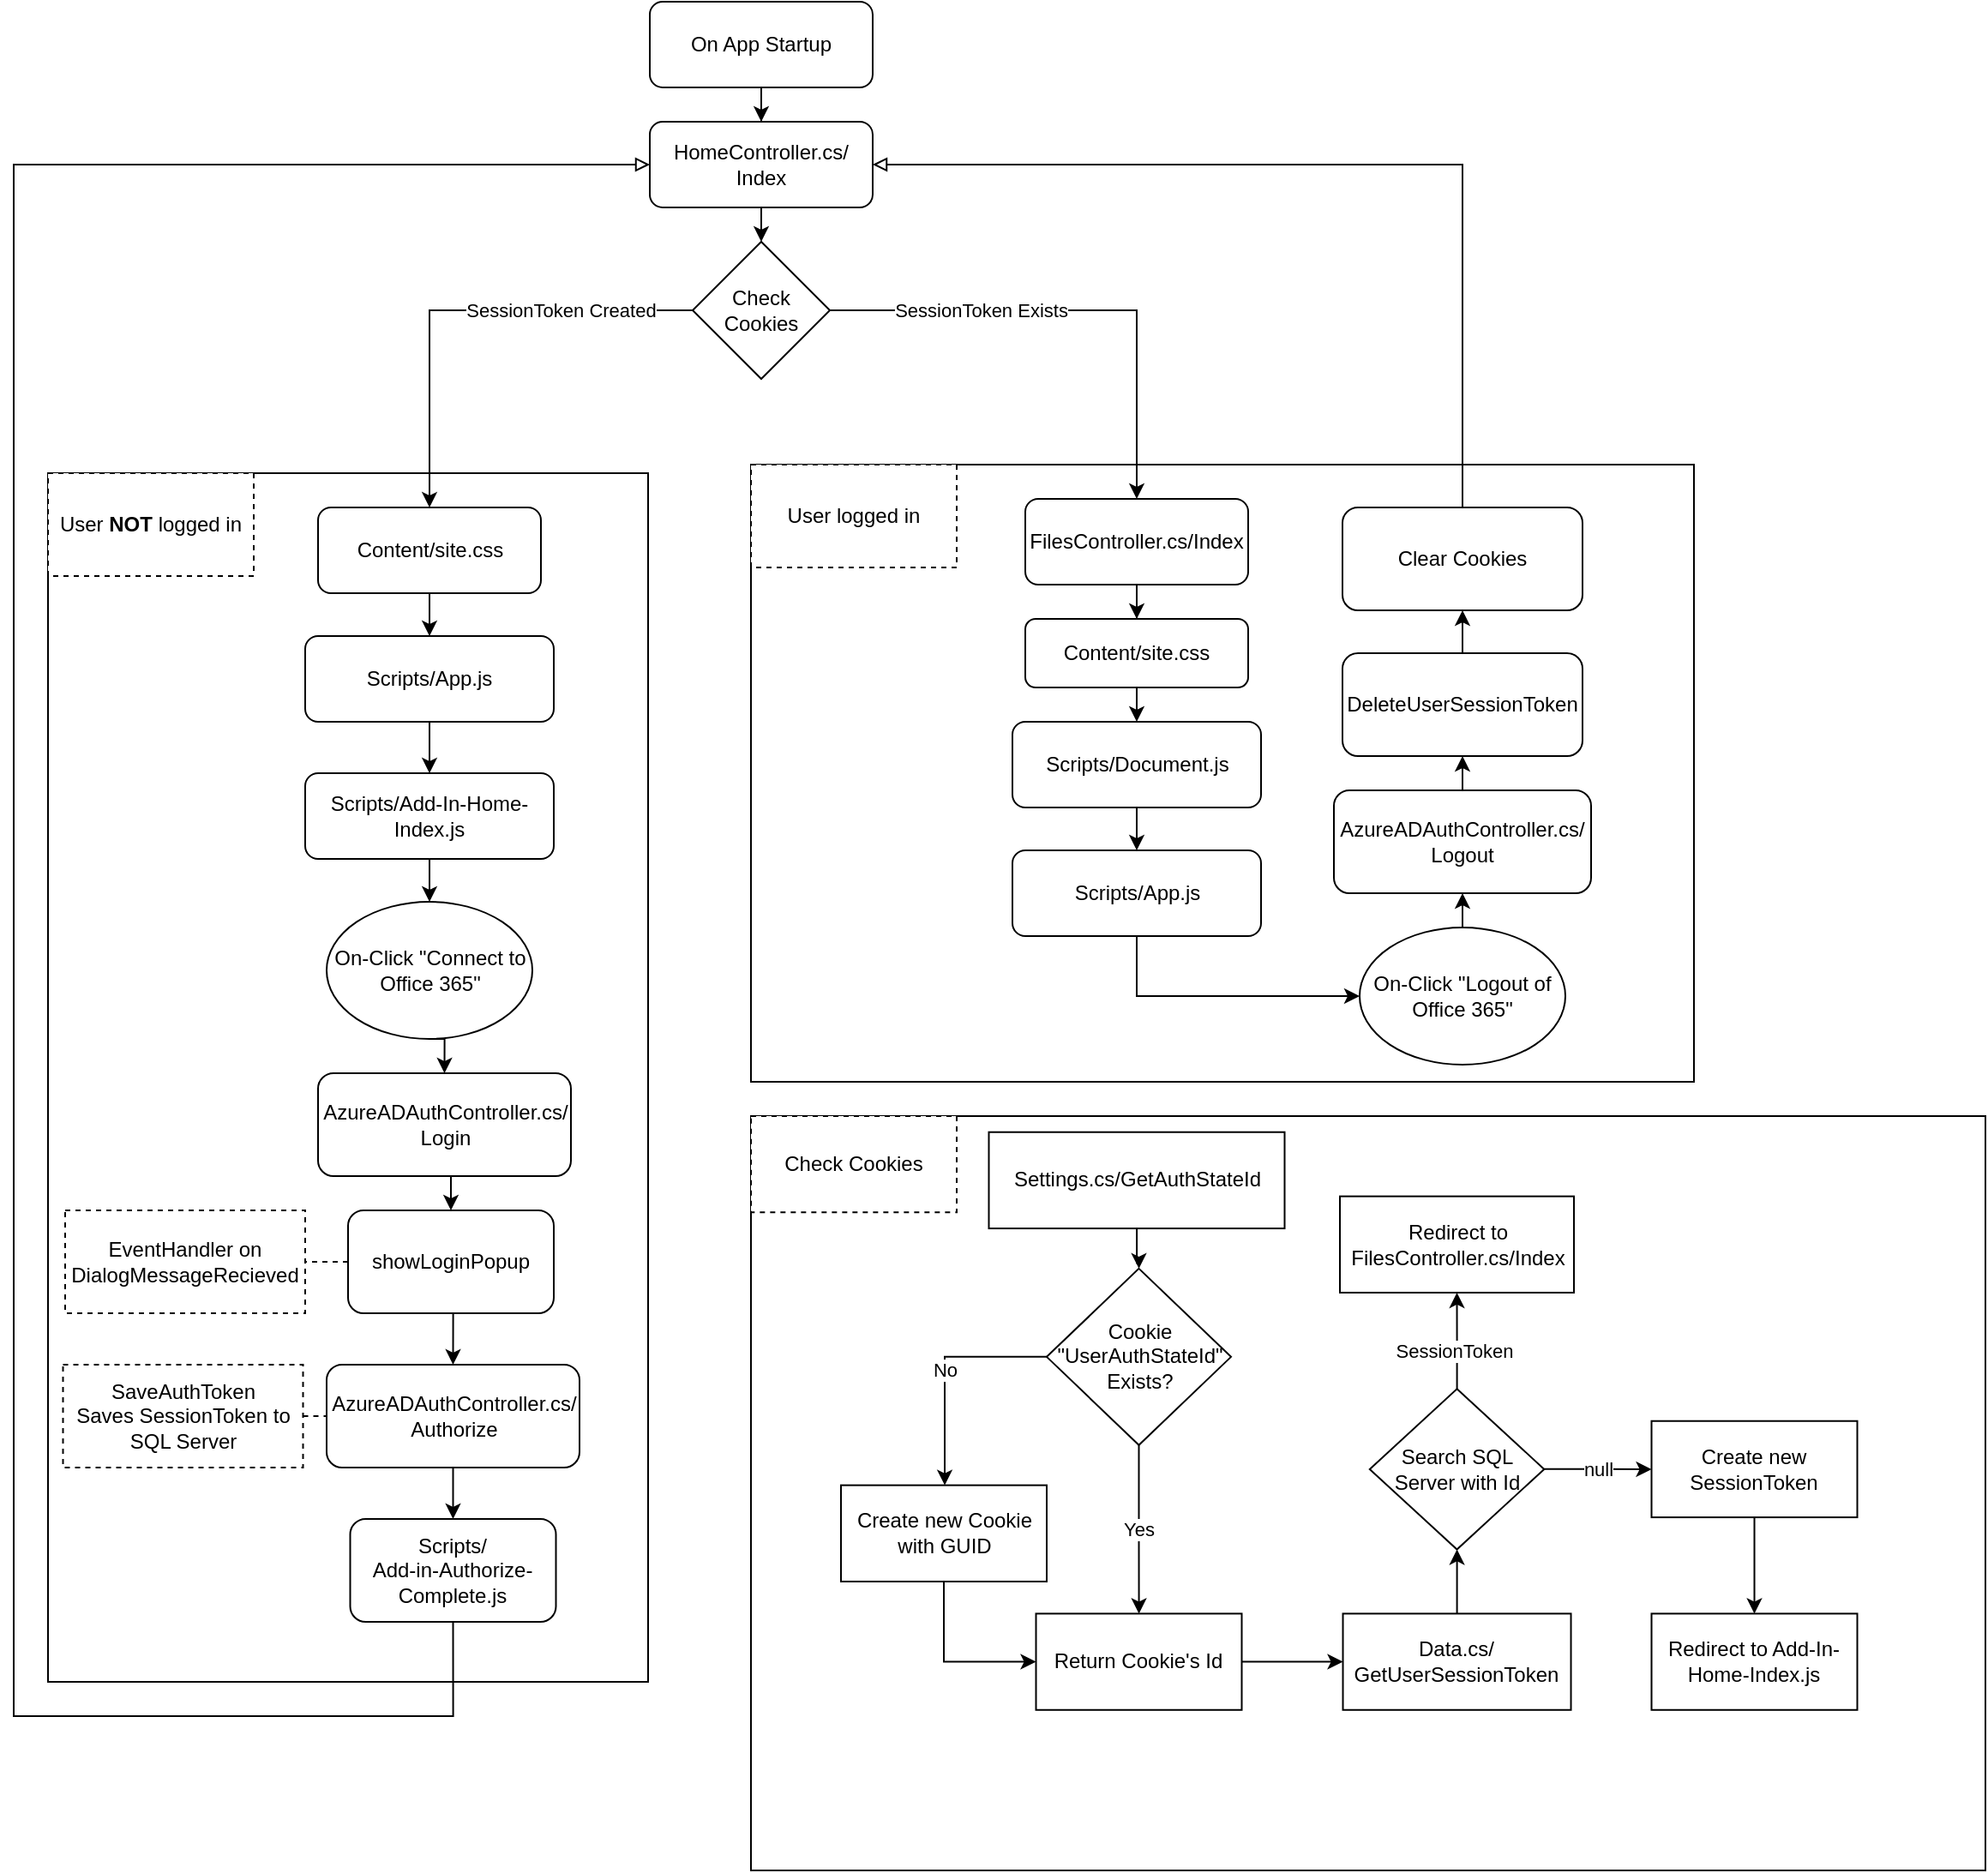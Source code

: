 <mxfile version="13.6.5" type="google"><diagram id="C5RBs43oDa-KdzZeNtuy" name="Page-1"><mxGraphModel dx="1673" dy="934" grid="1" gridSize="10" guides="1" tooltips="1" connect="1" arrows="1" fold="1" page="1" pageScale="1" pageWidth="827" pageHeight="1169" math="0" shadow="0"><root><mxCell id="WIyWlLk6GJQsqaUBKTNV-0"/><mxCell id="WIyWlLk6GJQsqaUBKTNV-1" parent="WIyWlLk6GJQsqaUBKTNV-0"/><mxCell id="EY8J4GcZFQwgd5Wd9czd-24" value="" style="rounded=0;whiteSpace=wrap;html=1;" vertex="1" parent="WIyWlLk6GJQsqaUBKTNV-1"><mxGeometry x="450" y="300" width="550" height="360" as="geometry"/></mxCell><mxCell id="EY8J4GcZFQwgd5Wd9czd-18" value="" style="rounded=0;whiteSpace=wrap;html=1;" vertex="1" parent="WIyWlLk6GJQsqaUBKTNV-1"><mxGeometry x="40" y="305" width="350" height="705" as="geometry"/></mxCell><mxCell id="EY8J4GcZFQwgd5Wd9czd-15" value="" style="edgeStyle=orthogonalEdgeStyle;rounded=0;orthogonalLoop=1;jettySize=auto;html=1;" edge="1" parent="WIyWlLk6GJQsqaUBKTNV-1" source="EY8J4GcZFQwgd5Wd9czd-4" target="EY8J4GcZFQwgd5Wd9czd-14"><mxGeometry relative="1" as="geometry"/></mxCell><mxCell id="EY8J4GcZFQwgd5Wd9czd-4" value="On App Startup" style="rounded=1;whiteSpace=wrap;html=1;fontSize=12;glass=0;strokeWidth=1;shadow=0;" vertex="1" parent="WIyWlLk6GJQsqaUBKTNV-1"><mxGeometry x="391" y="30" width="130" height="50" as="geometry"/></mxCell><mxCell id="EY8J4GcZFQwgd5Wd9czd-97" style="edgeStyle=orthogonalEdgeStyle;rounded=0;orthogonalLoop=1;jettySize=auto;html=1;exitX=0.5;exitY=1;exitDx=0;exitDy=0;entryX=0.5;entryY=0;entryDx=0;entryDy=0;endArrow=classic;endFill=1;" edge="1" parent="WIyWlLk6GJQsqaUBKTNV-1" source="EY8J4GcZFQwgd5Wd9czd-14" target="EY8J4GcZFQwgd5Wd9czd-50"><mxGeometry relative="1" as="geometry"/></mxCell><mxCell id="EY8J4GcZFQwgd5Wd9czd-14" value="HomeController.cs/&lt;br&gt;Index" style="rounded=1;whiteSpace=wrap;html=1;fontSize=12;glass=0;strokeWidth=1;shadow=0;" vertex="1" parent="WIyWlLk6GJQsqaUBKTNV-1"><mxGeometry x="391" y="100" width="130" height="50" as="geometry"/></mxCell><mxCell id="EY8J4GcZFQwgd5Wd9czd-20" value="" style="edgeStyle=orthogonalEdgeStyle;rounded=0;orthogonalLoop=1;jettySize=auto;html=1;entryX=0.5;entryY=0;entryDx=0;entryDy=0;" edge="1" parent="WIyWlLk6GJQsqaUBKTNV-1" source="EY8J4GcZFQwgd5Wd9czd-16" target="EY8J4GcZFQwgd5Wd9czd-45"><mxGeometry relative="1" as="geometry"><mxPoint x="262.5" y="395" as="targetPoint"/></mxGeometry></mxCell><mxCell id="EY8J4GcZFQwgd5Wd9czd-16" value="Content/site.css" style="rounded=1;whiteSpace=wrap;html=1;fontSize=12;glass=0;strokeWidth=1;shadow=0;" vertex="1" parent="WIyWlLk6GJQsqaUBKTNV-1"><mxGeometry x="197.5" y="325" width="130" height="50" as="geometry"/></mxCell><mxCell id="EY8J4GcZFQwgd5Wd9czd-21" value="User &lt;b&gt;NOT &lt;/b&gt;logged in" style="rounded=0;whiteSpace=wrap;html=1;dashed=1;" vertex="1" parent="WIyWlLk6GJQsqaUBKTNV-1"><mxGeometry x="40" y="305" width="120" height="60" as="geometry"/></mxCell><mxCell id="EY8J4GcZFQwgd5Wd9czd-82" value="" style="edgeStyle=orthogonalEdgeStyle;rounded=0;orthogonalLoop=1;jettySize=auto;html=1;" edge="1" parent="WIyWlLk6GJQsqaUBKTNV-1" source="EY8J4GcZFQwgd5Wd9czd-22" target="EY8J4GcZFQwgd5Wd9czd-81"><mxGeometry relative="1" as="geometry"/></mxCell><mxCell id="EY8J4GcZFQwgd5Wd9czd-22" value="Scripts/Add-In-Home-Index.js" style="rounded=1;whiteSpace=wrap;html=1;fontSize=12;glass=0;strokeWidth=1;shadow=0;" vertex="1" parent="WIyWlLk6GJQsqaUBKTNV-1"><mxGeometry x="190" y="480" width="145" height="50" as="geometry"/></mxCell><mxCell id="EY8J4GcZFQwgd5Wd9czd-25" value="User logged in" style="rounded=0;whiteSpace=wrap;html=1;dashed=1;" vertex="1" parent="WIyWlLk6GJQsqaUBKTNV-1"><mxGeometry x="450" y="300" width="120" height="60" as="geometry"/></mxCell><mxCell id="EY8J4GcZFQwgd5Wd9czd-31" value="" style="edgeStyle=orthogonalEdgeStyle;rounded=0;orthogonalLoop=1;jettySize=auto;html=1;" edge="1" parent="WIyWlLk6GJQsqaUBKTNV-1" source="EY8J4GcZFQwgd5Wd9czd-28" target="EY8J4GcZFQwgd5Wd9czd-30"><mxGeometry relative="1" as="geometry"/></mxCell><mxCell id="EY8J4GcZFQwgd5Wd9czd-28" value="FilesController.cs/Index" style="rounded=1;whiteSpace=wrap;html=1;fontSize=12;glass=0;strokeWidth=1;shadow=0;" vertex="1" parent="WIyWlLk6GJQsqaUBKTNV-1"><mxGeometry x="610" y="320" width="130" height="50" as="geometry"/></mxCell><mxCell id="EY8J4GcZFQwgd5Wd9czd-33" style="edgeStyle=orthogonalEdgeStyle;rounded=0;orthogonalLoop=1;jettySize=auto;html=1;exitX=0.5;exitY=1;exitDx=0;exitDy=0;entryX=0.5;entryY=0;entryDx=0;entryDy=0;" edge="1" parent="WIyWlLk6GJQsqaUBKTNV-1" source="EY8J4GcZFQwgd5Wd9czd-30"><mxGeometry relative="1" as="geometry"><mxPoint x="675" y="450" as="targetPoint"/></mxGeometry></mxCell><mxCell id="EY8J4GcZFQwgd5Wd9czd-30" value="Content/site.css" style="rounded=1;whiteSpace=wrap;html=1;fontSize=12;glass=0;strokeWidth=1;shadow=0;" vertex="1" parent="WIyWlLk6GJQsqaUBKTNV-1"><mxGeometry x="610" y="390" width="130" height="40" as="geometry"/></mxCell><mxCell id="EY8J4GcZFQwgd5Wd9czd-116" style="edgeStyle=orthogonalEdgeStyle;rounded=0;orthogonalLoop=1;jettySize=auto;html=1;exitX=0.5;exitY=1;exitDx=0;exitDy=0;entryX=0;entryY=0.5;entryDx=0;entryDy=0;endArrow=classic;endFill=1;" edge="1" parent="WIyWlLk6GJQsqaUBKTNV-1" source="EY8J4GcZFQwgd5Wd9czd-34" target="EY8J4GcZFQwgd5Wd9czd-90"><mxGeometry relative="1" as="geometry"/></mxCell><mxCell id="EY8J4GcZFQwgd5Wd9czd-34" value="Scripts/App.js" style="rounded=1;whiteSpace=wrap;html=1;fontSize=12;glass=0;strokeWidth=1;shadow=0;" vertex="1" parent="WIyWlLk6GJQsqaUBKTNV-1"><mxGeometry x="602.5" y="525" width="145" height="50" as="geometry"/></mxCell><mxCell id="EY8J4GcZFQwgd5Wd9czd-41" style="edgeStyle=orthogonalEdgeStyle;rounded=0;orthogonalLoop=1;jettySize=auto;html=1;exitX=0.5;exitY=1;exitDx=0;exitDy=0;entryX=0.5;entryY=0;entryDx=0;entryDy=0;" edge="1" parent="WIyWlLk6GJQsqaUBKTNV-1" source="EY8J4GcZFQwgd5Wd9czd-39" target="EY8J4GcZFQwgd5Wd9czd-34"><mxGeometry relative="1" as="geometry"/></mxCell><mxCell id="EY8J4GcZFQwgd5Wd9czd-39" value="Scripts/Document.js" style="rounded=1;whiteSpace=wrap;html=1;fontSize=12;glass=0;strokeWidth=1;shadow=0;" vertex="1" parent="WIyWlLk6GJQsqaUBKTNV-1"><mxGeometry x="602.5" y="450" width="145" height="50" as="geometry"/></mxCell><mxCell id="EY8J4GcZFQwgd5Wd9czd-47" style="edgeStyle=orthogonalEdgeStyle;rounded=0;orthogonalLoop=1;jettySize=auto;html=1;exitX=0.5;exitY=1;exitDx=0;exitDy=0;entryX=0.5;entryY=0;entryDx=0;entryDy=0;" edge="1" parent="WIyWlLk6GJQsqaUBKTNV-1" source="EY8J4GcZFQwgd5Wd9czd-45" target="EY8J4GcZFQwgd5Wd9czd-22"><mxGeometry relative="1" as="geometry"/></mxCell><mxCell id="EY8J4GcZFQwgd5Wd9czd-45" value="Scripts/App.js" style="rounded=1;whiteSpace=wrap;html=1;fontSize=12;glass=0;strokeWidth=1;shadow=0;" vertex="1" parent="WIyWlLk6GJQsqaUBKTNV-1"><mxGeometry x="190" y="400" width="145" height="50" as="geometry"/></mxCell><mxCell id="EY8J4GcZFQwgd5Wd9czd-52" style="edgeStyle=orthogonalEdgeStyle;rounded=0;orthogonalLoop=1;jettySize=auto;html=1;exitX=1;exitY=0.5;exitDx=0;exitDy=0;entryX=0.5;entryY=0;entryDx=0;entryDy=0;" edge="1" parent="WIyWlLk6GJQsqaUBKTNV-1" source="EY8J4GcZFQwgd5Wd9czd-50" target="EY8J4GcZFQwgd5Wd9czd-28"><mxGeometry relative="1" as="geometry"/></mxCell><mxCell id="EY8J4GcZFQwgd5Wd9czd-53" value="SessionToken Exists" style="edgeLabel;html=1;align=center;verticalAlign=middle;resizable=0;points=[];" vertex="1" connectable="0" parent="EY8J4GcZFQwgd5Wd9czd-52"><mxGeometry x="-0.417" y="-4" relative="1" as="geometry"><mxPoint x="4" y="-4" as="offset"/></mxGeometry></mxCell><mxCell id="EY8J4GcZFQwgd5Wd9czd-54" style="edgeStyle=orthogonalEdgeStyle;rounded=0;orthogonalLoop=1;jettySize=auto;html=1;exitX=0;exitY=0.5;exitDx=0;exitDy=0;entryX=0.5;entryY=0;entryDx=0;entryDy=0;" edge="1" parent="WIyWlLk6GJQsqaUBKTNV-1" source="EY8J4GcZFQwgd5Wd9czd-50" target="EY8J4GcZFQwgd5Wd9czd-16"><mxGeometry relative="1" as="geometry"><Array as="points"><mxPoint x="263" y="210"/></Array></mxGeometry></mxCell><mxCell id="EY8J4GcZFQwgd5Wd9czd-55" value="SessionToken Created" style="edgeLabel;html=1;align=center;verticalAlign=middle;resizable=0;points=[];" vertex="1" connectable="0" parent="EY8J4GcZFQwgd5Wd9czd-54"><mxGeometry x="-0.262" relative="1" as="geometry"><mxPoint x="22" as="offset"/></mxGeometry></mxCell><mxCell id="EY8J4GcZFQwgd5Wd9czd-50" value="Check Cookies" style="rhombus;whiteSpace=wrap;html=1;" vertex="1" parent="WIyWlLk6GJQsqaUBKTNV-1"><mxGeometry x="416" y="170" width="80" height="80" as="geometry"/></mxCell><mxCell id="EY8J4GcZFQwgd5Wd9czd-80" value="" style="group" vertex="1" connectable="0" parent="WIyWlLk6GJQsqaUBKTNV-1"><mxGeometry x="450" y="680" width="720" height="440" as="geometry"/></mxCell><mxCell id="EY8J4GcZFQwgd5Wd9czd-56" value="" style="rounded=0;whiteSpace=wrap;html=1;" vertex="1" parent="EY8J4GcZFQwgd5Wd9czd-80"><mxGeometry width="720" height="440" as="geometry"/></mxCell><mxCell id="EY8J4GcZFQwgd5Wd9czd-57" value="Check Cookies" style="rounded=0;whiteSpace=wrap;html=1;dashed=1;" vertex="1" parent="EY8J4GcZFQwgd5Wd9czd-80"><mxGeometry width="120" height="56.17" as="geometry"/></mxCell><mxCell id="EY8J4GcZFQwgd5Wd9czd-58" value="Settings.cs/GetAuthStateId" style="rounded=0;whiteSpace=wrap;html=1;" vertex="1" parent="EY8J4GcZFQwgd5Wd9czd-80"><mxGeometry x="138.75" y="9.362" width="172.5" height="56.17" as="geometry"/></mxCell><mxCell id="EY8J4GcZFQwgd5Wd9czd-59" value="Cookie&lt;br&gt;&quot;UserAuthStateId&quot; &lt;br&gt;Exists?" style="rhombus;whiteSpace=wrap;html=1;rounded=0;" vertex="1" parent="EY8J4GcZFQwgd5Wd9czd-80"><mxGeometry x="172.5" y="88.936" width="107.5" height="102.979" as="geometry"/></mxCell><mxCell id="EY8J4GcZFQwgd5Wd9czd-60" value="" style="edgeStyle=orthogonalEdgeStyle;rounded=0;orthogonalLoop=1;jettySize=auto;html=1;" edge="1" parent="EY8J4GcZFQwgd5Wd9czd-80" source="EY8J4GcZFQwgd5Wd9czd-58" target="EY8J4GcZFQwgd5Wd9czd-59"><mxGeometry relative="1" as="geometry"/></mxCell><mxCell id="EY8J4GcZFQwgd5Wd9czd-62" value="Return Cookie's Id" style="whiteSpace=wrap;html=1;rounded=0;" vertex="1" parent="EY8J4GcZFQwgd5Wd9czd-80"><mxGeometry x="166.25" y="290.213" width="120" height="56.17" as="geometry"/></mxCell><mxCell id="EY8J4GcZFQwgd5Wd9czd-63" value="Yes" style="edgeStyle=orthogonalEdgeStyle;rounded=0;orthogonalLoop=1;jettySize=auto;html=1;" edge="1" parent="EY8J4GcZFQwgd5Wd9czd-80" source="EY8J4GcZFQwgd5Wd9czd-59" target="EY8J4GcZFQwgd5Wd9czd-62"><mxGeometry relative="1" as="geometry"/></mxCell><mxCell id="EY8J4GcZFQwgd5Wd9czd-66" style="edgeStyle=orthogonalEdgeStyle;rounded=0;orthogonalLoop=1;jettySize=auto;html=1;exitX=0.5;exitY=1;exitDx=0;exitDy=0;entryX=0;entryY=0.5;entryDx=0;entryDy=0;" edge="1" parent="EY8J4GcZFQwgd5Wd9czd-80" source="EY8J4GcZFQwgd5Wd9czd-64" target="EY8J4GcZFQwgd5Wd9czd-62"><mxGeometry relative="1" as="geometry"/></mxCell><mxCell id="EY8J4GcZFQwgd5Wd9czd-64" value="Create new Cookie with GUID" style="whiteSpace=wrap;html=1;rounded=0;" vertex="1" parent="EY8J4GcZFQwgd5Wd9czd-80"><mxGeometry x="52.5" y="215.319" width="120" height="56.17" as="geometry"/></mxCell><mxCell id="EY8J4GcZFQwgd5Wd9czd-65" value="No" style="edgeStyle=orthogonalEdgeStyle;rounded=0;orthogonalLoop=1;jettySize=auto;html=1;" edge="1" parent="EY8J4GcZFQwgd5Wd9czd-80" source="EY8J4GcZFQwgd5Wd9czd-59" target="EY8J4GcZFQwgd5Wd9czd-64"><mxGeometry relative="1" as="geometry"><Array as="points"><mxPoint x="113" y="140.426"/></Array></mxGeometry></mxCell><mxCell id="EY8J4GcZFQwgd5Wd9czd-68" value="Data.cs/&lt;br&gt;GetUserSessionToken" style="whiteSpace=wrap;html=1;rounded=0;" vertex="1" parent="EY8J4GcZFQwgd5Wd9czd-80"><mxGeometry x="345.26" y="290.213" width="133" height="56.17" as="geometry"/></mxCell><mxCell id="EY8J4GcZFQwgd5Wd9czd-69" value="" style="edgeStyle=orthogonalEdgeStyle;rounded=0;orthogonalLoop=1;jettySize=auto;html=1;" edge="1" parent="EY8J4GcZFQwgd5Wd9czd-80" source="EY8J4GcZFQwgd5Wd9czd-62" target="EY8J4GcZFQwgd5Wd9czd-68"><mxGeometry relative="1" as="geometry"/></mxCell><mxCell id="EY8J4GcZFQwgd5Wd9czd-70" value="Search SQL Server with Id" style="rhombus;whiteSpace=wrap;html=1;rounded=0;" vertex="1" parent="EY8J4GcZFQwgd5Wd9czd-80"><mxGeometry x="360.89" y="159.149" width="101.75" height="93.617" as="geometry"/></mxCell><mxCell id="EY8J4GcZFQwgd5Wd9czd-71" value="" style="edgeStyle=orthogonalEdgeStyle;rounded=0;orthogonalLoop=1;jettySize=auto;html=1;" edge="1" parent="EY8J4GcZFQwgd5Wd9czd-80" source="EY8J4GcZFQwgd5Wd9czd-68" target="EY8J4GcZFQwgd5Wd9czd-70"><mxGeometry relative="1" as="geometry"/></mxCell><mxCell id="EY8J4GcZFQwgd5Wd9czd-72" value="Redirect to FilesController.cs/Index" style="whiteSpace=wrap;html=1;rounded=0;" vertex="1" parent="EY8J4GcZFQwgd5Wd9czd-80"><mxGeometry x="343.51" y="46.809" width="136.5" height="56.17" as="geometry"/></mxCell><mxCell id="EY8J4GcZFQwgd5Wd9czd-73" value="" style="edgeStyle=orthogonalEdgeStyle;rounded=0;orthogonalLoop=1;jettySize=auto;html=1;" edge="1" parent="EY8J4GcZFQwgd5Wd9czd-80" source="EY8J4GcZFQwgd5Wd9czd-70" target="EY8J4GcZFQwgd5Wd9czd-72"><mxGeometry relative="1" as="geometry"/></mxCell><mxCell id="EY8J4GcZFQwgd5Wd9czd-74" value="SessionToken" style="edgeLabel;html=1;align=center;verticalAlign=middle;resizable=0;points=[];" vertex="1" connectable="0" parent="EY8J4GcZFQwgd5Wd9czd-73"><mxGeometry x="-0.22" y="2" relative="1" as="geometry"><mxPoint as="offset"/></mxGeometry></mxCell><mxCell id="EY8J4GcZFQwgd5Wd9czd-75" value="Create new SessionToken" style="whiteSpace=wrap;html=1;rounded=0;" vertex="1" parent="EY8J4GcZFQwgd5Wd9czd-80"><mxGeometry x="525.255" y="177.872" width="120" height="56.17" as="geometry"/></mxCell><mxCell id="EY8J4GcZFQwgd5Wd9czd-76" value="null" style="edgeStyle=orthogonalEdgeStyle;rounded=0;orthogonalLoop=1;jettySize=auto;html=1;" edge="1" parent="EY8J4GcZFQwgd5Wd9czd-80" source="EY8J4GcZFQwgd5Wd9czd-70" target="EY8J4GcZFQwgd5Wd9czd-75"><mxGeometry relative="1" as="geometry"/></mxCell><mxCell id="EY8J4GcZFQwgd5Wd9czd-77" value="Redirect to Add-In-Home-Index.js" style="whiteSpace=wrap;html=1;rounded=0;" vertex="1" parent="EY8J4GcZFQwgd5Wd9czd-80"><mxGeometry x="525.255" y="290.213" width="120" height="56.17" as="geometry"/></mxCell><mxCell id="EY8J4GcZFQwgd5Wd9czd-78" value="" style="edgeStyle=orthogonalEdgeStyle;rounded=0;orthogonalLoop=1;jettySize=auto;html=1;" edge="1" parent="EY8J4GcZFQwgd5Wd9czd-80" source="EY8J4GcZFQwgd5Wd9czd-75" target="EY8J4GcZFQwgd5Wd9czd-77"><mxGeometry relative="1" as="geometry"/></mxCell><mxCell id="EY8J4GcZFQwgd5Wd9czd-109" style="edgeStyle=orthogonalEdgeStyle;rounded=0;orthogonalLoop=1;jettySize=auto;html=1;exitX=0.5;exitY=1;exitDx=0;exitDy=0;entryX=0.5;entryY=0;entryDx=0;entryDy=0;endArrow=classic;endFill=1;" edge="1" parent="WIyWlLk6GJQsqaUBKTNV-1" source="EY8J4GcZFQwgd5Wd9czd-81" target="EY8J4GcZFQwgd5Wd9czd-108"><mxGeometry relative="1" as="geometry"/></mxCell><mxCell id="EY8J4GcZFQwgd5Wd9czd-81" value="On-Click &quot;Connect to Office 365&quot;" style="ellipse;whiteSpace=wrap;html=1;rounded=1;shadow=0;strokeWidth=1;glass=0;" vertex="1" parent="WIyWlLk6GJQsqaUBKTNV-1"><mxGeometry x="202.5" y="555" width="120" height="80" as="geometry"/></mxCell><mxCell id="EY8J4GcZFQwgd5Wd9czd-86" style="edgeStyle=orthogonalEdgeStyle;rounded=0;orthogonalLoop=1;jettySize=auto;html=1;exitX=0;exitY=0.5;exitDx=0;exitDy=0;entryX=1;entryY=0.5;entryDx=0;entryDy=0;endArrow=none;endFill=0;dashed=1;" edge="1" parent="WIyWlLk6GJQsqaUBKTNV-1" source="EY8J4GcZFQwgd5Wd9czd-83" target="EY8J4GcZFQwgd5Wd9czd-85"><mxGeometry relative="1" as="geometry"/></mxCell><mxCell id="EY8J4GcZFQwgd5Wd9czd-111" style="edgeStyle=orthogonalEdgeStyle;rounded=0;orthogonalLoop=1;jettySize=auto;html=1;exitX=0.5;exitY=1;exitDx=0;exitDy=0;entryX=0.5;entryY=0;entryDx=0;entryDy=0;endArrow=classic;endFill=1;" edge="1" parent="WIyWlLk6GJQsqaUBKTNV-1" source="EY8J4GcZFQwgd5Wd9czd-83" target="EY8J4GcZFQwgd5Wd9czd-100"><mxGeometry relative="1" as="geometry"/></mxCell><mxCell id="EY8J4GcZFQwgd5Wd9czd-83" value="showLoginPopup" style="whiteSpace=wrap;html=1;rounded=1;shadow=0;strokeWidth=1;glass=0;" vertex="1" parent="WIyWlLk6GJQsqaUBKTNV-1"><mxGeometry x="215" y="735" width="120" height="60" as="geometry"/></mxCell><mxCell id="EY8J4GcZFQwgd5Wd9czd-85" value="EventHandler on DialogMessageRecieved" style="rounded=0;whiteSpace=wrap;html=1;dashed=1;" vertex="1" parent="WIyWlLk6GJQsqaUBKTNV-1"><mxGeometry x="50" y="735" width="140" height="60" as="geometry"/></mxCell><mxCell id="EY8J4GcZFQwgd5Wd9czd-113" style="edgeStyle=orthogonalEdgeStyle;rounded=0;orthogonalLoop=1;jettySize=auto;html=1;exitX=0.5;exitY=1;exitDx=0;exitDy=0;entryX=0;entryY=0.5;entryDx=0;entryDy=0;endArrow=block;endFill=0;" edge="1" parent="WIyWlLk6GJQsqaUBKTNV-1" source="EY8J4GcZFQwgd5Wd9czd-87" target="EY8J4GcZFQwgd5Wd9czd-14"><mxGeometry relative="1" as="geometry"><Array as="points"><mxPoint x="276" y="1030"/><mxPoint x="20" y="1030"/><mxPoint x="20" y="125"/></Array></mxGeometry></mxCell><mxCell id="EY8J4GcZFQwgd5Wd9czd-87" value="Scripts/&lt;br&gt;Add-in-Authorize-Complete.js" style="whiteSpace=wrap;html=1;rounded=1;shadow=0;strokeWidth=1;glass=0;" vertex="1" parent="WIyWlLk6GJQsqaUBKTNV-1"><mxGeometry x="216.25" y="915" width="120" height="60" as="geometry"/></mxCell><mxCell id="EY8J4GcZFQwgd5Wd9czd-98" style="edgeStyle=orthogonalEdgeStyle;rounded=0;orthogonalLoop=1;jettySize=auto;html=1;exitX=0.5;exitY=0;exitDx=0;exitDy=0;entryX=0.5;entryY=1;entryDx=0;entryDy=0;endArrow=classic;endFill=1;" edge="1" parent="WIyWlLk6GJQsqaUBKTNV-1" source="EY8J4GcZFQwgd5Wd9czd-90" target="EY8J4GcZFQwgd5Wd9czd-92"><mxGeometry relative="1" as="geometry"/></mxCell><mxCell id="EY8J4GcZFQwgd5Wd9czd-90" value="On-Click &quot;Logout of Office 365&quot;" style="ellipse;whiteSpace=wrap;html=1;rounded=1;shadow=0;strokeWidth=1;glass=0;" vertex="1" parent="WIyWlLk6GJQsqaUBKTNV-1"><mxGeometry x="805" y="570" width="120" height="80" as="geometry"/></mxCell><mxCell id="EY8J4GcZFQwgd5Wd9czd-105" style="edgeStyle=orthogonalEdgeStyle;rounded=0;orthogonalLoop=1;jettySize=auto;html=1;exitX=0.5;exitY=0;exitDx=0;exitDy=0;entryX=0.5;entryY=1;entryDx=0;entryDy=0;endArrow=classic;endFill=1;" edge="1" parent="WIyWlLk6GJQsqaUBKTNV-1" source="EY8J4GcZFQwgd5Wd9czd-92" target="EY8J4GcZFQwgd5Wd9czd-104"><mxGeometry relative="1" as="geometry"/></mxCell><mxCell id="EY8J4GcZFQwgd5Wd9czd-92" value="AzureADAuthController.cs/&lt;br&gt;Logout" style="whiteSpace=wrap;html=1;rounded=1;shadow=0;strokeWidth=1;glass=0;" vertex="1" parent="WIyWlLk6GJQsqaUBKTNV-1"><mxGeometry x="790" y="490" width="150" height="60" as="geometry"/></mxCell><mxCell id="EY8J4GcZFQwgd5Wd9czd-96" style="edgeStyle=orthogonalEdgeStyle;rounded=0;orthogonalLoop=1;jettySize=auto;html=1;exitX=0.5;exitY=0;exitDx=0;exitDy=0;entryX=1;entryY=0.5;entryDx=0;entryDy=0;endArrow=block;endFill=0;" edge="1" parent="WIyWlLk6GJQsqaUBKTNV-1" source="EY8J4GcZFQwgd5Wd9czd-94" target="EY8J4GcZFQwgd5Wd9czd-14"><mxGeometry relative="1" as="geometry"><Array as="points"><mxPoint x="865" y="125"/></Array></mxGeometry></mxCell><mxCell id="EY8J4GcZFQwgd5Wd9czd-94" value="Clear Cookies" style="whiteSpace=wrap;html=1;rounded=1;shadow=0;strokeWidth=1;glass=0;" vertex="1" parent="WIyWlLk6GJQsqaUBKTNV-1"><mxGeometry x="795" y="325" width="140" height="60" as="geometry"/></mxCell><mxCell id="EY8J4GcZFQwgd5Wd9czd-112" style="edgeStyle=orthogonalEdgeStyle;rounded=0;orthogonalLoop=1;jettySize=auto;html=1;exitX=0.5;exitY=1;exitDx=0;exitDy=0;entryX=0.5;entryY=0;entryDx=0;entryDy=0;endArrow=classic;endFill=1;" edge="1" parent="WIyWlLk6GJQsqaUBKTNV-1" source="EY8J4GcZFQwgd5Wd9czd-100" target="EY8J4GcZFQwgd5Wd9czd-87"><mxGeometry relative="1" as="geometry"/></mxCell><mxCell id="EY8J4GcZFQwgd5Wd9czd-100" value="AzureADAuthController.cs/&lt;br&gt;Authorize" style="whiteSpace=wrap;html=1;rounded=1;shadow=0;strokeWidth=1;glass=0;" vertex="1" parent="WIyWlLk6GJQsqaUBKTNV-1"><mxGeometry x="202.5" y="825" width="147.5" height="60" as="geometry"/></mxCell><mxCell id="EY8J4GcZFQwgd5Wd9czd-106" style="edgeStyle=orthogonalEdgeStyle;rounded=0;orthogonalLoop=1;jettySize=auto;html=1;exitX=0.5;exitY=0;exitDx=0;exitDy=0;entryX=0.5;entryY=1;entryDx=0;entryDy=0;endArrow=classic;endFill=1;" edge="1" parent="WIyWlLk6GJQsqaUBKTNV-1" source="EY8J4GcZFQwgd5Wd9czd-104" target="EY8J4GcZFQwgd5Wd9czd-94"><mxGeometry relative="1" as="geometry"/></mxCell><mxCell id="EY8J4GcZFQwgd5Wd9czd-104" value="DeleteUserSessionToken" style="whiteSpace=wrap;html=1;rounded=1;shadow=0;strokeWidth=1;glass=0;" vertex="1" parent="WIyWlLk6GJQsqaUBKTNV-1"><mxGeometry x="795" y="410" width="140" height="60" as="geometry"/></mxCell><mxCell id="EY8J4GcZFQwgd5Wd9czd-110" style="edgeStyle=orthogonalEdgeStyle;rounded=0;orthogonalLoop=1;jettySize=auto;html=1;exitX=0.5;exitY=1;exitDx=0;exitDy=0;entryX=0.5;entryY=0;entryDx=0;entryDy=0;endArrow=classic;endFill=1;" edge="1" parent="WIyWlLk6GJQsqaUBKTNV-1" source="EY8J4GcZFQwgd5Wd9czd-108" target="EY8J4GcZFQwgd5Wd9czd-83"><mxGeometry relative="1" as="geometry"/></mxCell><mxCell id="EY8J4GcZFQwgd5Wd9czd-108" value="AzureADAuthController.cs/&lt;br&gt;Login" style="whiteSpace=wrap;html=1;rounded=1;shadow=0;strokeWidth=1;glass=0;" vertex="1" parent="WIyWlLk6GJQsqaUBKTNV-1"><mxGeometry x="197.5" y="655" width="147.5" height="60" as="geometry"/></mxCell><mxCell id="EY8J4GcZFQwgd5Wd9czd-115" style="edgeStyle=orthogonalEdgeStyle;rounded=0;orthogonalLoop=1;jettySize=auto;html=1;exitX=1;exitY=0.5;exitDx=0;exitDy=0;entryX=0;entryY=0.5;entryDx=0;entryDy=0;endArrow=none;endFill=0;dashed=1;" edge="1" parent="WIyWlLk6GJQsqaUBKTNV-1" source="EY8J4GcZFQwgd5Wd9czd-114" target="EY8J4GcZFQwgd5Wd9czd-100"><mxGeometry relative="1" as="geometry"/></mxCell><mxCell id="EY8J4GcZFQwgd5Wd9czd-114" value="SaveAuthToken&lt;br&gt;Saves SessionToken to SQL Server" style="rounded=0;whiteSpace=wrap;html=1;dashed=1;" vertex="1" parent="WIyWlLk6GJQsqaUBKTNV-1"><mxGeometry x="48.75" y="825" width="140" height="60" as="geometry"/></mxCell></root></mxGraphModel></diagram></mxfile>